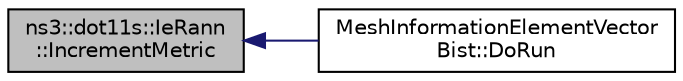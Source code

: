 digraph "ns3::dot11s::IeRann::IncrementMetric"
{
  edge [fontname="Helvetica",fontsize="10",labelfontname="Helvetica",labelfontsize="10"];
  node [fontname="Helvetica",fontsize="10",shape=record];
  rankdir="LR";
  Node1 [label="ns3::dot11s::IeRann\l::IncrementMetric",height=0.2,width=0.4,color="black", fillcolor="grey75", style="filled", fontcolor="black"];
  Node1 -> Node2 [dir="back",color="midnightblue",fontsize="10",style="solid"];
  Node2 [label="MeshInformationElementVector\lBist::DoRun",height=0.2,width=0.4,color="black", fillcolor="white", style="filled",URL="$d1/d82/structMeshInformationElementVectorBist.html#a4d5c57e66ab8664f3d422c9547b7a84a",tooltip="Implementation to actually run this TestCase. "];
}
